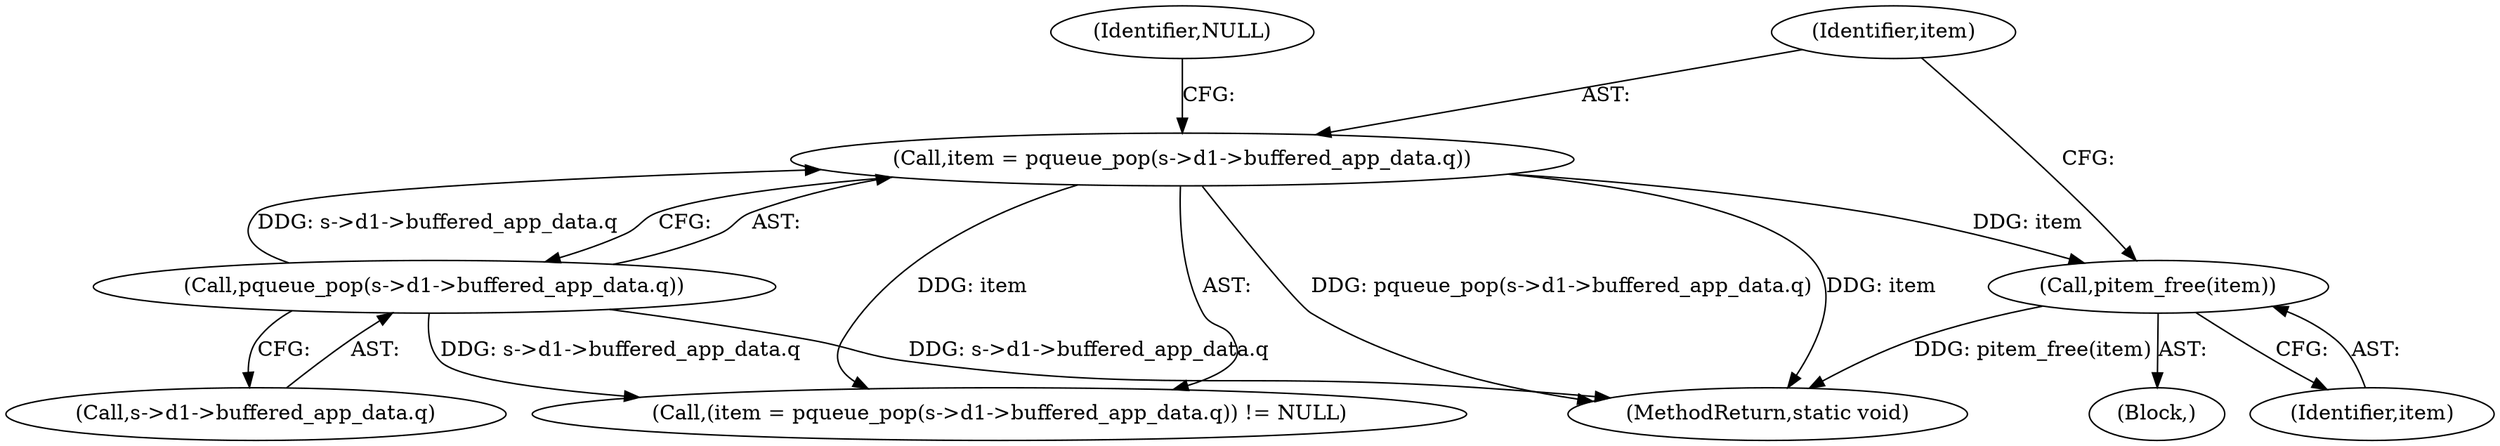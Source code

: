 digraph "0_openssl_470990fee0182566d439ef7e82d1abf18b7085d7@API" {
"1000273" [label="(Call,pitem_free(item))"];
"1000248" [label="(Call,item = pqueue_pop(s->d1->buffered_app_data.q))"];
"1000250" [label="(Call,pqueue_pop(s->d1->buffered_app_data.q))"];
"1000248" [label="(Call,item = pqueue_pop(s->d1->buffered_app_data.q))"];
"1000259" [label="(Block,)"];
"1000258" [label="(Identifier,NULL)"];
"1000249" [label="(Identifier,item)"];
"1000247" [label="(Call,(item = pqueue_pop(s->d1->buffered_app_data.q)) != NULL)"];
"1000275" [label="(MethodReturn,static void)"];
"1000273" [label="(Call,pitem_free(item))"];
"1000251" [label="(Call,s->d1->buffered_app_data.q)"];
"1000250" [label="(Call,pqueue_pop(s->d1->buffered_app_data.q))"];
"1000274" [label="(Identifier,item)"];
"1000273" -> "1000259"  [label="AST: "];
"1000273" -> "1000274"  [label="CFG: "];
"1000274" -> "1000273"  [label="AST: "];
"1000249" -> "1000273"  [label="CFG: "];
"1000273" -> "1000275"  [label="DDG: pitem_free(item)"];
"1000248" -> "1000273"  [label="DDG: item"];
"1000248" -> "1000247"  [label="AST: "];
"1000248" -> "1000250"  [label="CFG: "];
"1000249" -> "1000248"  [label="AST: "];
"1000250" -> "1000248"  [label="AST: "];
"1000258" -> "1000248"  [label="CFG: "];
"1000248" -> "1000275"  [label="DDG: pqueue_pop(s->d1->buffered_app_data.q)"];
"1000248" -> "1000275"  [label="DDG: item"];
"1000248" -> "1000247"  [label="DDG: item"];
"1000250" -> "1000248"  [label="DDG: s->d1->buffered_app_data.q"];
"1000250" -> "1000251"  [label="CFG: "];
"1000251" -> "1000250"  [label="AST: "];
"1000250" -> "1000275"  [label="DDG: s->d1->buffered_app_data.q"];
"1000250" -> "1000247"  [label="DDG: s->d1->buffered_app_data.q"];
}
